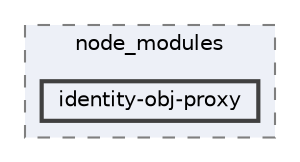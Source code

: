 digraph "pkiclassroomrescheduler/src/main/frontend/node_modules/identity-obj-proxy"
{
 // LATEX_PDF_SIZE
  bgcolor="transparent";
  edge [fontname=Helvetica,fontsize=10,labelfontname=Helvetica,labelfontsize=10];
  node [fontname=Helvetica,fontsize=10,shape=box,height=0.2,width=0.4];
  compound=true
  subgraph clusterdir_72953eda66ccb3a2722c28e1c3e6c23b {
    graph [ bgcolor="#edf0f7", pencolor="grey50", label="node_modules", fontname=Helvetica,fontsize=10 style="filled,dashed", URL="dir_72953eda66ccb3a2722c28e1c3e6c23b.html",tooltip=""]
  dir_ebb28226bc52b258ad7098f16102e3fe [label="identity-obj-proxy", fillcolor="#edf0f7", color="grey25", style="filled,bold", URL="dir_ebb28226bc52b258ad7098f16102e3fe.html",tooltip=""];
  }
}
